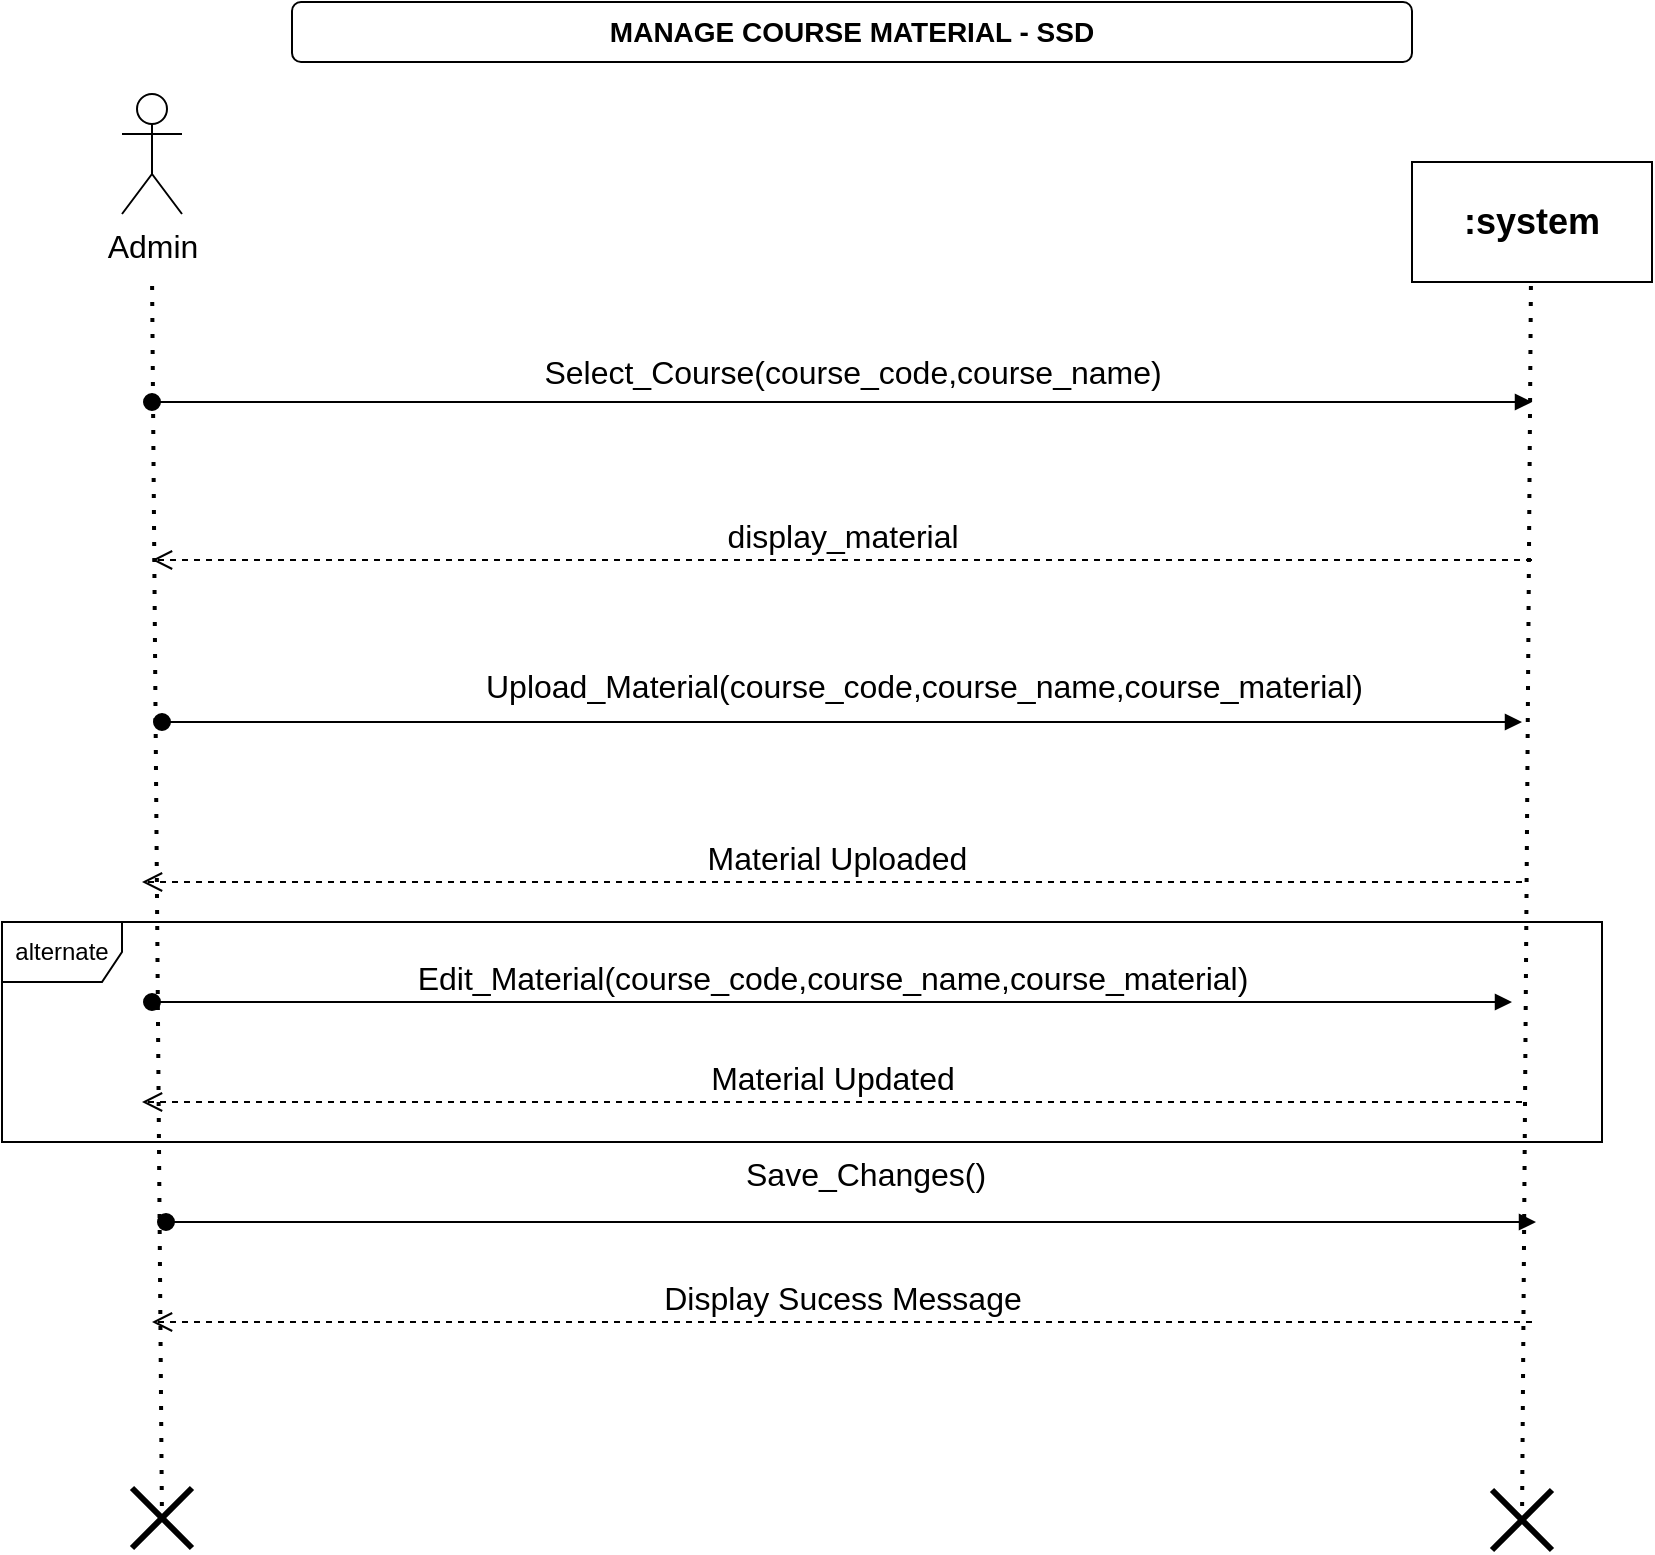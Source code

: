 <mxfile version="22.0.7" type="google" pages="9">
  <diagram name="Manage Course Material" id="QLWex9GbHdgKlKBsXzfX">
    <mxGraphModel grid="1" page="1" gridSize="10" guides="1" tooltips="1" connect="1" arrows="1" fold="1" pageScale="1" pageWidth="1169" pageHeight="827" math="0" shadow="0">
      <root>
        <mxCell id="0" />
        <mxCell id="1" parent="0" />
        <mxCell id="RRm4FU7_wIrZcpXFyyn2-1" value="MANAGE COURSE MATERIAL - SSD" style="rounded=1;whiteSpace=wrap;html=1;fontSize=14;fontStyle=1" vertex="1" parent="1">
          <mxGeometry x="335" y="34" width="560" height="30" as="geometry" />
        </mxCell>
        <mxCell id="RRm4FU7_wIrZcpXFyyn2-3" value=":system" style="rounded=0;whiteSpace=wrap;html=1;fontStyle=1;fontSize=18;" vertex="1" parent="1">
          <mxGeometry x="895" y="114" width="120" height="60" as="geometry" />
        </mxCell>
        <mxCell id="RRm4FU7_wIrZcpXFyyn2-4" value="" style="endArrow=none;dashed=1;html=1;dashPattern=1 3;strokeWidth=2;rounded=0;entryX=0.417;entryY=1;entryDx=0;entryDy=0;entryPerimeter=0;" edge="1" parent="1">
          <mxGeometry width="50" height="50" relative="1" as="geometry">
            <mxPoint x="270" y="794" as="sourcePoint" />
            <mxPoint x="265.04" y="174" as="targetPoint" />
          </mxGeometry>
        </mxCell>
        <mxCell id="RRm4FU7_wIrZcpXFyyn2-5" value="" style="endArrow=none;dashed=1;html=1;dashPattern=1 3;strokeWidth=2;rounded=0;entryX=0.417;entryY=1;entryDx=0;entryDy=0;entryPerimeter=0;" edge="1" parent="1">
          <mxGeometry width="50" height="50" relative="1" as="geometry">
            <mxPoint x="950" y="794" as="sourcePoint" />
            <mxPoint x="954.47" y="174" as="targetPoint" />
          </mxGeometry>
        </mxCell>
        <mxCell id="RRm4FU7_wIrZcpXFyyn2-6" value="" style="html=1;verticalAlign=bottom;startArrow=oval;startFill=1;endArrow=block;startSize=8;curved=0;rounded=0;" edge="1" parent="1">
          <mxGeometry width="60" relative="1" as="geometry">
            <mxPoint x="265" y="234" as="sourcePoint" />
            <mxPoint x="955" y="234" as="targetPoint" />
            <mxPoint as="offset" />
          </mxGeometry>
        </mxCell>
        <mxCell id="RRm4FU7_wIrZcpXFyyn2-7" value="Select_Course(course_code,course_name)" style="edgeLabel;html=1;align=center;verticalAlign=middle;resizable=0;points=[];fontSize=16;" connectable="0" vertex="1" parent="RRm4FU7_wIrZcpXFyyn2-6">
          <mxGeometry x="-0.018" y="-2" relative="1" as="geometry">
            <mxPoint x="11" y="-17" as="offset" />
          </mxGeometry>
        </mxCell>
        <mxCell id="RRm4FU7_wIrZcpXFyyn2-8" value="display_material" style="html=1;verticalAlign=bottom;endArrow=open;dashed=1;endSize=8;curved=0;rounded=0;fontSize=16;" edge="1" parent="1">
          <mxGeometry relative="1" as="geometry">
            <mxPoint x="955" y="313" as="sourcePoint" />
            <mxPoint x="265" y="313" as="targetPoint" />
          </mxGeometry>
        </mxCell>
        <mxCell id="RRm4FU7_wIrZcpXFyyn2-9" value="" style="html=1;verticalAlign=bottom;startArrow=oval;startFill=1;endArrow=block;startSize=8;curved=0;rounded=0;fontSize=16;" edge="1" parent="1">
          <mxGeometry width="60" relative="1" as="geometry">
            <mxPoint x="270" y="394" as="sourcePoint" />
            <mxPoint x="950" y="394" as="targetPoint" />
            <mxPoint as="offset" />
          </mxGeometry>
        </mxCell>
        <mxCell id="RRm4FU7_wIrZcpXFyyn2-10" value="&amp;nbsp;Material Uploaded" style="html=1;verticalAlign=bottom;endArrow=open;dashed=1;endSize=8;curved=0;rounded=0;fontSize=16;" edge="1" parent="1">
          <mxGeometry relative="1" as="geometry">
            <mxPoint x="950" y="474" as="sourcePoint" />
            <mxPoint x="260" y="474" as="targetPoint" />
          </mxGeometry>
        </mxCell>
        <mxCell id="RRm4FU7_wIrZcpXFyyn2-11" value="" style="html=1;verticalAlign=bottom;startArrow=oval;startFill=1;endArrow=block;startSize=8;curved=0;rounded=0;fontSize=16;" edge="1" parent="1">
          <mxGeometry width="60" relative="1" as="geometry">
            <mxPoint x="272" y="644" as="sourcePoint" />
            <mxPoint x="957" y="644" as="targetPoint" />
          </mxGeometry>
        </mxCell>
        <mxCell id="RRm4FU7_wIrZcpXFyyn2-12" value="Display Sucess Message" style="html=1;verticalAlign=bottom;endArrow=open;dashed=1;endSize=8;curved=0;rounded=0;fontSize=16;" edge="1" parent="1">
          <mxGeometry relative="1" as="geometry">
            <mxPoint x="955" y="694" as="sourcePoint" />
            <mxPoint x="265" y="694" as="targetPoint" />
          </mxGeometry>
        </mxCell>
        <mxCell id="RRm4FU7_wIrZcpXFyyn2-13" value="&lt;span style=&quot;color: rgb(0, 0, 0); font-family: Helvetica; font-size: 16px; font-style: normal; font-variant-ligatures: normal; font-variant-caps: normal; font-weight: 400; letter-spacing: normal; orphans: 2; text-align: center; text-indent: 0px; text-transform: none; widows: 2; word-spacing: 0px; -webkit-text-stroke-width: 0px; background-color: rgb(255, 255, 255); text-decoration-thickness: initial; text-decoration-style: initial; text-decoration-color: initial; float: none; display: inline !important;&quot;&gt;Save_Changes()&lt;/span&gt;" style="text;whiteSpace=wrap;html=1;" vertex="1" parent="1">
          <mxGeometry x="560" y="604" width="150" height="40" as="geometry" />
        </mxCell>
        <mxCell id="RRm4FU7_wIrZcpXFyyn2-14" value="&lt;br&gt;Edit_Material(course_code,course_name,course_material)" style="html=1;verticalAlign=bottom;startArrow=oval;startFill=1;endArrow=block;startSize=8;curved=0;rounded=0;fontSize=16;" edge="1" parent="1">
          <mxGeometry width="60" relative="1" as="geometry">
            <mxPoint x="265" y="534" as="sourcePoint" />
            <mxPoint x="945" y="534" as="targetPoint" />
            <mxPoint as="offset" />
          </mxGeometry>
        </mxCell>
        <mxCell id="RRm4FU7_wIrZcpXFyyn2-15" value="Material Updated" style="html=1;verticalAlign=bottom;endArrow=open;dashed=1;endSize=8;curved=0;rounded=0;fontSize=16;" edge="1" parent="1">
          <mxGeometry relative="1" as="geometry">
            <mxPoint x="950" y="584" as="sourcePoint" />
            <mxPoint x="260" y="584" as="targetPoint" />
          </mxGeometry>
        </mxCell>
        <mxCell id="RRm4FU7_wIrZcpXFyyn2-16" value="alternate" style="shape=umlFrame;whiteSpace=wrap;html=1;pointerEvents=0;" vertex="1" parent="1">
          <mxGeometry x="190" y="494" width="800" height="110" as="geometry" />
        </mxCell>
        <mxCell id="ykfBDLeoKzcUbPQQyxVy-1" value="&lt;span style=&quot;color: rgb(0, 0, 0); font-family: Helvetica; font-size: 16px; font-style: normal; font-variant-ligatures: normal; font-variant-caps: normal; font-weight: 400; letter-spacing: normal; orphans: 2; text-align: center; text-indent: 0px; text-transform: none; widows: 2; word-spacing: 0px; -webkit-text-stroke-width: 0px; background-color: rgb(255, 255, 255); text-decoration-thickness: initial; text-decoration-style: initial; text-decoration-color: initial; float: none; display: inline !important;&quot;&gt;Upload_Material(course_code,course_name,course_material)&lt;/span&gt;" style="text;whiteSpace=wrap;html=1;" vertex="1" parent="1">
          <mxGeometry x="430" y="360" width="370" height="40" as="geometry" />
        </mxCell>
        <mxCell id="py7B2QULPpqgeqR4Pusx-1" value="Admin" style="shape=umlActor;verticalLabelPosition=bottom;verticalAlign=top;html=1;outlineConnect=0;fontSize=16;" vertex="1" parent="1">
          <mxGeometry x="250" y="80" width="30" height="60" as="geometry" />
        </mxCell>
        <mxCell id="ykZjXsk0x-qk7NoaQUOP-1" value="" style="shape=umlDestroy;whiteSpace=wrap;html=1;strokeWidth=3;targetShapes=umlLifeline;fontSize=16;" vertex="1" parent="1">
          <mxGeometry x="255" y="777" width="30" height="30" as="geometry" />
        </mxCell>
        <mxCell id="ykZjXsk0x-qk7NoaQUOP-2" value="" style="shape=umlDestroy;whiteSpace=wrap;html=1;strokeWidth=3;targetShapes=umlLifeline;fontSize=16;" vertex="1" parent="1">
          <mxGeometry x="935" y="778" width="30" height="30" as="geometry" />
        </mxCell>
      </root>
    </mxGraphModel>
  </diagram>
  <diagram id="D5EgNwY3-HYagxIQYPvy" name="Manage Announcements">
    <mxGraphModel grid="1" page="1" gridSize="10" guides="1" tooltips="1" connect="1" arrows="1" fold="1" pageScale="1" pageWidth="1169" pageHeight="827" math="0" shadow="0">
      <root>
        <mxCell id="0" />
        <mxCell id="1" parent="0" />
        <mxCell id="fhn_tMtKcD6gFOfRww_g-1" value="MANAGE ANNOUNCEMENTS - SSD" style="rounded=1;whiteSpace=wrap;html=1;fontSize=14;fontStyle=1" vertex="1" parent="1">
          <mxGeometry x="305" y="33" width="560" height="30" as="geometry" />
        </mxCell>
        <mxCell id="fhn_tMtKcD6gFOfRww_g-3" value=":system" style="rounded=0;whiteSpace=wrap;html=1;fontStyle=1;fontSize=18;" vertex="1" parent="1">
          <mxGeometry x="865" y="113" width="120" height="60" as="geometry" />
        </mxCell>
        <mxCell id="fhn_tMtKcD6gFOfRww_g-4" value="" style="endArrow=none;dashed=1;html=1;dashPattern=1 3;strokeWidth=2;rounded=0;entryX=0.417;entryY=1;entryDx=0;entryDy=0;entryPerimeter=0;" edge="1" parent="1">
          <mxGeometry width="50" height="50" relative="1" as="geometry">
            <mxPoint x="240" y="793" as="sourcePoint" />
            <mxPoint x="235.04" y="173" as="targetPoint" />
          </mxGeometry>
        </mxCell>
        <mxCell id="fhn_tMtKcD6gFOfRww_g-5" value="" style="endArrow=none;dashed=1;html=1;dashPattern=1 3;strokeWidth=2;rounded=0;entryX=0.417;entryY=1;entryDx=0;entryDy=0;entryPerimeter=0;" edge="1" parent="1">
          <mxGeometry width="50" height="50" relative="1" as="geometry">
            <mxPoint x="920" y="793" as="sourcePoint" />
            <mxPoint x="924.47" y="173" as="targetPoint" />
          </mxGeometry>
        </mxCell>
        <mxCell id="fhn_tMtKcD6gFOfRww_g-6" value="" style="html=1;verticalAlign=bottom;startArrow=oval;startFill=1;endArrow=block;startSize=8;curved=0;rounded=0;" edge="1" parent="1">
          <mxGeometry width="60" relative="1" as="geometry">
            <mxPoint x="235" y="200" as="sourcePoint" />
            <mxPoint x="925" y="200" as="targetPoint" />
            <mxPoint as="offset" />
          </mxGeometry>
        </mxCell>
        <mxCell id="fhn_tMtKcD6gFOfRww_g-7" value="Manage_Announcement()" style="edgeLabel;html=1;align=center;verticalAlign=middle;resizable=0;points=[];fontSize=16;" connectable="0" vertex="1" parent="fhn_tMtKcD6gFOfRww_g-6">
          <mxGeometry x="-0.018" y="-2" relative="1" as="geometry">
            <mxPoint x="11" y="-15" as="offset" />
          </mxGeometry>
        </mxCell>
        <mxCell id="fhn_tMtKcD6gFOfRww_g-8" value="Announcement Portal" style="html=1;verticalAlign=bottom;endArrow=open;dashed=1;endSize=8;curved=0;rounded=0;fontSize=16;" edge="1" parent="1">
          <mxGeometry relative="1" as="geometry">
            <mxPoint x="925" y="270" as="sourcePoint" />
            <mxPoint x="235" y="270" as="targetPoint" />
          </mxGeometry>
        </mxCell>
        <mxCell id="fhn_tMtKcD6gFOfRww_g-9" value="Create_Announcement(id,title,details)" style="html=1;verticalAlign=bottom;startArrow=oval;startFill=1;endArrow=block;startSize=8;curved=0;rounded=0;fontSize=16;" edge="1" parent="1">
          <mxGeometry width="60" relative="1" as="geometry">
            <mxPoint x="240" y="340" as="sourcePoint" />
            <mxPoint x="920" y="340" as="targetPoint" />
            <mxPoint as="offset" />
          </mxGeometry>
        </mxCell>
        <mxCell id="fhn_tMtKcD6gFOfRww_g-10" value="Announcement_Created" style="html=1;verticalAlign=bottom;endArrow=open;dashed=1;endSize=8;curved=0;rounded=0;fontSize=16;" edge="1" parent="1">
          <mxGeometry relative="1" as="geometry">
            <mxPoint x="920" y="420" as="sourcePoint" />
            <mxPoint x="240" y="417" as="targetPoint" />
          </mxGeometry>
        </mxCell>
        <mxCell id="fhn_tMtKcD6gFOfRww_g-11" value="Preview_Announcement()" style="html=1;verticalAlign=bottom;startArrow=oval;startFill=1;endArrow=block;startSize=8;curved=0;rounded=0;fontSize=16;" edge="1" parent="1">
          <mxGeometry x="-0.0" width="60" relative="1" as="geometry">
            <mxPoint x="235" y="500" as="sourcePoint" />
            <mxPoint x="920" y="500" as="targetPoint" />
            <mxPoint as="offset" />
          </mxGeometry>
        </mxCell>
        <mxCell id="fhn_tMtKcD6gFOfRww_g-12" value="Announcement Final Preview" style="html=1;verticalAlign=bottom;endArrow=open;dashed=1;endSize=8;curved=0;rounded=0;fontSize=16;" edge="1" parent="1">
          <mxGeometry relative="1" as="geometry">
            <mxPoint x="925" y="580" as="sourcePoint" />
            <mxPoint x="235" y="580" as="targetPoint" />
          </mxGeometry>
        </mxCell>
        <mxCell id="fhn_tMtKcD6gFOfRww_g-13" value="Post Announcement()" style="html=1;verticalAlign=bottom;startArrow=oval;startFill=1;endArrow=block;startSize=8;curved=0;rounded=0;fontSize=16;" edge="1" parent="1">
          <mxGeometry x="0.036" y="13" width="60" relative="1" as="geometry">
            <mxPoint x="235" y="660" as="sourcePoint" />
            <mxPoint x="920" y="660" as="targetPoint" />
            <mxPoint as="offset" />
          </mxGeometry>
        </mxCell>
        <mxCell id="fhn_tMtKcD6gFOfRww_g-14" value="Success Message" style="html=1;verticalAlign=bottom;endArrow=open;dashed=1;endSize=8;curved=0;rounded=0;fontSize=16;" edge="1" parent="1">
          <mxGeometry relative="1" as="geometry">
            <mxPoint x="920" y="720" as="sourcePoint" />
            <mxPoint x="240" y="720" as="targetPoint" />
          </mxGeometry>
        </mxCell>
        <mxCell id="fhn_tMtKcD6gFOfRww_g-15" value="loop" style="shape=umlFrame;whiteSpace=wrap;html=1;pointerEvents=0;" vertex="1" parent="1">
          <mxGeometry x="165" y="290" width="820" height="460" as="geometry" />
        </mxCell>
        <mxCell id="bYHgnz64e-ih3wVmAlPB-1" value="Admin" style="shape=umlActor;verticalLabelPosition=bottom;verticalAlign=top;html=1;outlineConnect=0;fontSize=16;" vertex="1" parent="1">
          <mxGeometry x="220" y="80" width="30" height="60" as="geometry" />
        </mxCell>
        <mxCell id="qgEHgbuRjTcXyNUSA5wc-1" value="" style="shape=umlDestroy;whiteSpace=wrap;html=1;strokeWidth=3;targetShapes=umlLifeline;fontSize=16;" vertex="1" parent="1">
          <mxGeometry x="225" y="777" width="30" height="30" as="geometry" />
        </mxCell>
        <mxCell id="qgEHgbuRjTcXyNUSA5wc-2" value="" style="shape=umlDestroy;whiteSpace=wrap;html=1;strokeWidth=3;targetShapes=umlLifeline;fontSize=16;" vertex="1" parent="1">
          <mxGeometry x="905" y="777.43" width="30" height="30" as="geometry" />
        </mxCell>
      </root>
    </mxGraphModel>
  </diagram>
  <diagram id="SnFzBcq4lhL3f38sMx9f" name="Manage Guidance Portal">
    <mxGraphModel grid="1" page="1" gridSize="10" guides="1" tooltips="1" connect="1" arrows="1" fold="1" pageScale="1" pageWidth="1169" pageHeight="827" math="0" shadow="0">
      <root>
        <mxCell id="0" />
        <mxCell id="1" parent="0" />
        <mxCell id="C-uhYd6WJhTJVz4vruIp-1" value="MANAGE GUIDANCE PORTAL - SSD" style="rounded=1;whiteSpace=wrap;html=1;fontSize=14;fontStyle=1" vertex="1" parent="1">
          <mxGeometry x="305" y="60" width="560" height="30" as="geometry" />
        </mxCell>
        <mxCell id="C-uhYd6WJhTJVz4vruIp-3" value=":system" style="rounded=0;whiteSpace=wrap;html=1;fontStyle=1;fontSize=18;" vertex="1" parent="1">
          <mxGeometry x="865" y="140" width="120" height="60" as="geometry" />
        </mxCell>
        <mxCell id="C-uhYd6WJhTJVz4vruIp-4" value="" style="endArrow=none;dashed=1;html=1;dashPattern=1 3;strokeWidth=2;rounded=0;entryX=0.417;entryY=1;entryDx=0;entryDy=0;entryPerimeter=0;" edge="1" parent="1">
          <mxGeometry width="50" height="50" relative="1" as="geometry">
            <mxPoint x="240" y="770" as="sourcePoint" />
            <mxPoint x="235.04" y="200" as="targetPoint" />
          </mxGeometry>
        </mxCell>
        <mxCell id="C-uhYd6WJhTJVz4vruIp-5" value="" style="endArrow=none;dashed=1;html=1;dashPattern=1 3;strokeWidth=2;rounded=0;entryX=0.417;entryY=1;entryDx=0;entryDy=0;entryPerimeter=0;" edge="1" parent="1">
          <mxGeometry width="50" height="50" relative="1" as="geometry">
            <mxPoint x="920" y="770" as="sourcePoint" />
            <mxPoint x="924.47" y="200" as="targetPoint" />
          </mxGeometry>
        </mxCell>
        <mxCell id="C-uhYd6WJhTJVz4vruIp-6" value="" style="html=1;verticalAlign=bottom;startArrow=oval;startFill=1;endArrow=block;startSize=8;curved=0;rounded=0;" edge="1" parent="1">
          <mxGeometry width="60" relative="1" as="geometry">
            <mxPoint x="235" y="260" as="sourcePoint" />
            <mxPoint x="925" y="260" as="targetPoint" />
            <mxPoint as="offset" />
          </mxGeometry>
        </mxCell>
        <mxCell id="C-uhYd6WJhTJVz4vruIp-7" value="Guidence_portal()" style="edgeLabel;html=1;align=center;verticalAlign=middle;resizable=0;points=[];fontSize=16;" connectable="0" vertex="1" parent="C-uhYd6WJhTJVz4vruIp-6">
          <mxGeometry x="-0.018" y="-2" relative="1" as="geometry">
            <mxPoint x="11" y="-15" as="offset" />
          </mxGeometry>
        </mxCell>
        <mxCell id="C-uhYd6WJhTJVz4vruIp-8" value="" style="html=1;verticalAlign=bottom;endArrow=open;dashed=1;endSize=8;curved=0;rounded=0;fontSize=16;" edge="1" parent="1">
          <mxGeometry relative="1" as="geometry">
            <mxPoint x="925" y="339" as="sourcePoint" />
            <mxPoint x="235" y="339" as="targetPoint" />
          </mxGeometry>
        </mxCell>
        <mxCell id="C-uhYd6WJhTJVz4vruIp-9" value="" style="html=1;verticalAlign=bottom;startArrow=oval;startFill=1;endArrow=block;startSize=8;curved=0;rounded=0;fontSize=16;" edge="1" parent="1">
          <mxGeometry width="60" relative="1" as="geometry">
            <mxPoint x="240" y="420" as="sourcePoint" />
            <mxPoint x="920" y="420" as="targetPoint" />
          </mxGeometry>
        </mxCell>
        <mxCell id="C-uhYd6WJhTJVz4vruIp-10" value="Final_Preview" style="html=1;verticalAlign=bottom;endArrow=open;dashed=1;endSize=8;curved=0;rounded=0;fontSize=16;" edge="1" parent="1">
          <mxGeometry x="-0.029" y="-9" relative="1" as="geometry">
            <mxPoint x="920" y="500" as="sourcePoint" />
            <mxPoint x="240" y="497" as="targetPoint" />
            <mxPoint as="offset" />
          </mxGeometry>
        </mxCell>
        <mxCell id="C-uhYd6WJhTJVz4vruIp-11" value="Post_Query()" style="html=1;verticalAlign=bottom;startArrow=oval;startFill=1;endArrow=block;startSize=8;curved=0;rounded=0;fontSize=16;" edge="1" parent="1">
          <mxGeometry x="-0.0" width="60" relative="1" as="geometry">
            <mxPoint x="235" y="580" as="sourcePoint" />
            <mxPoint x="920" y="580" as="targetPoint" />
            <mxPoint as="offset" />
          </mxGeometry>
        </mxCell>
        <mxCell id="C-uhYd6WJhTJVz4vruIp-12" value="Display Sucess Message" style="html=1;verticalAlign=bottom;endArrow=open;dashed=1;endSize=8;curved=0;rounded=0;fontSize=16;" edge="1" parent="1">
          <mxGeometry relative="1" as="geometry">
            <mxPoint x="925" y="660" as="sourcePoint" />
            <mxPoint x="235" y="660" as="targetPoint" />
            <mxPoint as="offset" />
          </mxGeometry>
        </mxCell>
        <mxCell id="C-uhYd6WJhTJVz4vruIp-13" value="&lt;font style=&quot;font-size: 14px;&quot;&gt;Display Queries&lt;/font&gt;" style="text;html=1;align=center;verticalAlign=middle;resizable=0;points=[];autosize=1;strokeColor=none;fillColor=none;" vertex="1" parent="1">
          <mxGeometry x="515" y="308" width="120" height="30" as="geometry" />
        </mxCell>
        <mxCell id="C-uhYd6WJhTJVz4vruIp-14" value="&lt;span style=&quot;color: rgb(0, 0, 0); font-family: Helvetica; font-size: 16px; font-style: normal; font-variant-ligatures: normal; font-variant-caps: normal; font-weight: 400; letter-spacing: normal; orphans: 2; text-align: center; text-indent: 0px; text-transform: none; widows: 2; word-spacing: 0px; -webkit-text-stroke-width: 0px; background-color: rgb(255, 255, 255); text-decoration-thickness: initial; text-decoration-style: initial; text-decoration-color: initial; float: none; display: inline !important;&quot;&gt;Approval(id,title,description)&lt;/span&gt;" style="text;whiteSpace=wrap;html=1;" vertex="1" parent="1">
          <mxGeometry x="505" y="380" width="130" height="40" as="geometry" />
        </mxCell>
        <mxCell id="C-uhYd6WJhTJVz4vruIp-15" value="loop" style="shape=umlFrame;whiteSpace=wrap;html=1;pointerEvents=0;" vertex="1" parent="1">
          <mxGeometry x="160" y="349" width="830" height="361" as="geometry" />
        </mxCell>
        <mxCell id="CYhzoIB2f4_Zx1OoBSvN-1" value="Admin" style="shape=umlActor;verticalLabelPosition=bottom;verticalAlign=top;html=1;outlineConnect=0;fontSize=16;" vertex="1" parent="1">
          <mxGeometry x="220" y="110" width="30" height="60" as="geometry" />
        </mxCell>
        <mxCell id="ofceqvafBB9a7qYDtGlQ-1" value="" style="shape=umlDestroy;whiteSpace=wrap;html=1;strokeWidth=3;targetShapes=umlLifeline;fontSize=16;" vertex="1" parent="1">
          <mxGeometry x="225" y="754" width="30" height="30" as="geometry" />
        </mxCell>
        <mxCell id="ofceqvafBB9a7qYDtGlQ-2" value="" style="shape=umlDestroy;whiteSpace=wrap;html=1;strokeWidth=3;targetShapes=umlLifeline;fontSize=16;" vertex="1" parent="1">
          <mxGeometry x="905" y="755" width="30" height="30" as="geometry" />
        </mxCell>
      </root>
    </mxGraphModel>
  </diagram>
  <diagram id="UTboLISfu0nv5Wn9AOOV" name="Manage Events">
    <mxGraphModel grid="1" page="1" gridSize="10" guides="1" tooltips="1" connect="1" arrows="1" fold="1" pageScale="1" pageWidth="1169" pageHeight="827" math="0" shadow="0">
      <root>
        <mxCell id="0" />
        <mxCell id="1" parent="0" />
        <mxCell id="CNLD9evZVKku0raIAYcU-1" value="MANAGE EVENTS - SSD" style="rounded=1;whiteSpace=wrap;html=1;fontSize=14;fontStyle=1" vertex="1" parent="1">
          <mxGeometry x="304" y="40" width="560" height="30" as="geometry" />
        </mxCell>
        <mxCell id="CNLD9evZVKku0raIAYcU-3" value=":system" style="rounded=0;whiteSpace=wrap;html=1;fontStyle=1;fontSize=18;" vertex="1" parent="1">
          <mxGeometry x="864" y="120" width="120" height="60" as="geometry" />
        </mxCell>
        <mxCell id="CNLD9evZVKku0raIAYcU-4" value="" style="endArrow=none;dashed=1;html=1;dashPattern=1 3;strokeWidth=2;rounded=0;entryX=0.417;entryY=1;entryDx=0;entryDy=0;entryPerimeter=0;" edge="1" parent="1">
          <mxGeometry width="50" height="50" relative="1" as="geometry">
            <mxPoint x="239" y="760" as="sourcePoint" />
            <mxPoint x="234.04" y="180" as="targetPoint" />
          </mxGeometry>
        </mxCell>
        <mxCell id="CNLD9evZVKku0raIAYcU-5" value="" style="endArrow=none;dashed=1;html=1;dashPattern=1 3;strokeWidth=2;rounded=0;entryX=0.417;entryY=1;entryDx=0;entryDy=0;entryPerimeter=0;" edge="1" parent="1">
          <mxGeometry width="50" height="50" relative="1" as="geometry">
            <mxPoint x="920" y="760" as="sourcePoint" />
            <mxPoint x="923.47" y="180" as="targetPoint" />
          </mxGeometry>
        </mxCell>
        <mxCell id="CNLD9evZVKku0raIAYcU-6" value="" style="html=1;verticalAlign=bottom;startArrow=oval;startFill=1;endArrow=block;startSize=8;curved=0;rounded=0;" edge="1" parent="1">
          <mxGeometry width="60" relative="1" as="geometry">
            <mxPoint x="234" y="240" as="sourcePoint" />
            <mxPoint x="924" y="240" as="targetPoint" />
            <mxPoint as="offset" />
          </mxGeometry>
        </mxCell>
        <mxCell id="CNLD9evZVKku0raIAYcU-7" value="Event_Portal()" style="edgeLabel;html=1;align=center;verticalAlign=middle;resizable=0;points=[];fontSize=16;" connectable="0" vertex="1" parent="CNLD9evZVKku0raIAYcU-6">
          <mxGeometry x="-0.018" y="-2" relative="1" as="geometry">
            <mxPoint x="11" y="-15" as="offset" />
          </mxGeometry>
        </mxCell>
        <mxCell id="CNLD9evZVKku0raIAYcU-8" value="Display Portal" style="html=1;verticalAlign=bottom;endArrow=open;dashed=1;endSize=8;curved=0;rounded=0;fontSize=16;" edge="1" parent="1">
          <mxGeometry relative="1" as="geometry">
            <mxPoint x="924" y="319" as="sourcePoint" />
            <mxPoint x="234" y="319" as="targetPoint" />
          </mxGeometry>
        </mxCell>
        <mxCell id="CNLD9evZVKku0raIAYcU-9" value="Create_Event(id,name,description)" style="html=1;verticalAlign=bottom;startArrow=oval;startFill=1;endArrow=block;startSize=8;curved=0;rounded=0;fontSize=16;" edge="1" parent="1">
          <mxGeometry width="60" relative="1" as="geometry">
            <mxPoint x="239" y="400" as="sourcePoint" />
            <mxPoint x="919" y="400" as="targetPoint" />
            <mxPoint as="offset" />
          </mxGeometry>
        </mxCell>
        <mxCell id="CNLD9evZVKku0raIAYcU-10" value="Preview Event" style="html=1;verticalAlign=bottom;endArrow=open;dashed=1;endSize=8;curved=0;rounded=0;fontSize=16;" edge="1" parent="1">
          <mxGeometry relative="1" as="geometry">
            <mxPoint x="919" y="480" as="sourcePoint" />
            <mxPoint x="239" y="477" as="targetPoint" />
            <mxPoint as="offset" />
          </mxGeometry>
        </mxCell>
        <mxCell id="CNLD9evZVKku0raIAYcU-11" value="Post_Event()" style="html=1;verticalAlign=bottom;startArrow=oval;startFill=1;endArrow=block;startSize=8;curved=0;rounded=0;fontSize=16;" edge="1" parent="1">
          <mxGeometry x="0.002" width="60" relative="1" as="geometry">
            <mxPoint x="234" y="560" as="sourcePoint" />
            <mxPoint x="919" y="560" as="targetPoint" />
            <mxPoint as="offset" />
          </mxGeometry>
        </mxCell>
        <mxCell id="CNLD9evZVKku0raIAYcU-13" value="loop" style="shape=umlFrame;whiteSpace=wrap;html=1;pointerEvents=0;" vertex="1" parent="1">
          <mxGeometry x="170" y="350" width="790" height="330" as="geometry" />
        </mxCell>
        <mxCell id="xMK7oehfiggQDuDgGiri-1" value="Display Sucess Message" style="html=1;verticalAlign=bottom;endArrow=open;dashed=1;endSize=8;curved=0;rounded=0;fontSize=16;" edge="1" parent="1">
          <mxGeometry relative="1" as="geometry">
            <mxPoint x="920" y="633" as="sourcePoint" />
            <mxPoint x="240" y="630" as="targetPoint" />
            <mxPoint as="offset" />
          </mxGeometry>
        </mxCell>
        <mxCell id="69gNDOzRz8iKgO2ZqNu7-1" value="Admin" style="shape=umlActor;verticalLabelPosition=bottom;verticalAlign=top;html=1;outlineConnect=0;fontSize=16;" vertex="1" parent="1">
          <mxGeometry x="220" y="94" width="30" height="60" as="geometry" />
        </mxCell>
        <mxCell id="CqSGmFaGtvgA2bAi8qWu-1" value="" style="shape=umlDestroy;whiteSpace=wrap;html=1;strokeWidth=3;targetShapes=umlLifeline;fontSize=16;" vertex="1" parent="1">
          <mxGeometry x="224" y="749" width="30" height="30" as="geometry" />
        </mxCell>
        <mxCell id="CqSGmFaGtvgA2bAi8qWu-2" value="" style="shape=umlDestroy;whiteSpace=wrap;html=1;strokeWidth=3;targetShapes=umlLifeline;fontSize=16;" vertex="1" parent="1">
          <mxGeometry x="905" y="749" width="30" height="30" as="geometry" />
        </mxCell>
      </root>
    </mxGraphModel>
  </diagram>
  <diagram id="0tSFB5y_AYeIgApfLbcJ" name="Manage Timetable">
    <mxGraphModel grid="1" page="1" gridSize="10" guides="1" tooltips="1" connect="1" arrows="1" fold="1" pageScale="1" pageWidth="1169" pageHeight="827" math="0" shadow="0">
      <root>
        <mxCell id="0" />
        <mxCell id="1" parent="0" />
        <mxCell id="VLb4BLNiuwcmMKih9giB-2" value="MANAGE TIMETABLE&amp;nbsp;- SSD" style="rounded=1;whiteSpace=wrap;html=1;fontSize=14;fontStyle=1" vertex="1" parent="1">
          <mxGeometry x="305" y="80" width="560" height="30" as="geometry" />
        </mxCell>
        <mxCell id="VLb4BLNiuwcmMKih9giB-4" value=":system" style="rounded=0;whiteSpace=wrap;html=1;fontStyle=1;fontSize=18;" vertex="1" parent="1">
          <mxGeometry x="865" y="160" width="120" height="60" as="geometry" />
        </mxCell>
        <mxCell id="VLb4BLNiuwcmMKih9giB-5" value="" style="endArrow=none;dashed=1;html=1;dashPattern=1 3;strokeWidth=2;rounded=0;entryX=0.417;entryY=1;entryDx=0;entryDy=0;entryPerimeter=0;" edge="1" parent="1">
          <mxGeometry width="50" height="50" relative="1" as="geometry">
            <mxPoint x="240" y="780" as="sourcePoint" />
            <mxPoint x="235.04" y="220" as="targetPoint" />
          </mxGeometry>
        </mxCell>
        <mxCell id="VLb4BLNiuwcmMKih9giB-6" value="" style="endArrow=none;dashed=1;html=1;dashPattern=1 3;strokeWidth=2;rounded=0;entryX=0.417;entryY=1;entryDx=0;entryDy=0;entryPerimeter=0;" edge="1" parent="1">
          <mxGeometry width="50" height="50" relative="1" as="geometry">
            <mxPoint x="920" y="780" as="sourcePoint" />
            <mxPoint x="924.47" y="220" as="targetPoint" />
          </mxGeometry>
        </mxCell>
        <mxCell id="VLb4BLNiuwcmMKih9giB-7" value="" style="html=1;verticalAlign=bottom;startArrow=oval;startFill=1;endArrow=block;startSize=8;curved=0;rounded=0;" edge="1" parent="1">
          <mxGeometry width="60" relative="1" as="geometry">
            <mxPoint x="235" y="280" as="sourcePoint" />
            <mxPoint x="925" y="280" as="targetPoint" />
            <mxPoint as="offset" />
          </mxGeometry>
        </mxCell>
        <mxCell id="VLb4BLNiuwcmMKih9giB-8" value="TimeTable_Portal()" style="edgeLabel;html=1;align=center;verticalAlign=middle;resizable=0;points=[];fontSize=16;" connectable="0" vertex="1" parent="VLb4BLNiuwcmMKih9giB-7">
          <mxGeometry x="-0.018" y="-2" relative="1" as="geometry">
            <mxPoint x="11" y="-15" as="offset" />
          </mxGeometry>
        </mxCell>
        <mxCell id="VLb4BLNiuwcmMKih9giB-9" value="Display Portal" style="html=1;verticalAlign=bottom;endArrow=open;dashed=1;endSize=8;curved=0;rounded=0;fontSize=16;" edge="1" parent="1">
          <mxGeometry relative="1" as="geometry">
            <mxPoint x="925" y="359" as="sourcePoint" />
            <mxPoint x="235" y="359" as="targetPoint" />
          </mxGeometry>
        </mxCell>
        <mxCell id="VLb4BLNiuwcmMKih9giB-10" value="Add _Timetable(id,semester,section)" style="html=1;verticalAlign=bottom;startArrow=oval;startFill=1;endArrow=block;startSize=8;curved=0;rounded=0;fontSize=16;" edge="1" parent="1">
          <mxGeometry width="60" relative="1" as="geometry">
            <mxPoint x="240" y="440" as="sourcePoint" />
            <mxPoint x="920" y="440" as="targetPoint" />
            <mxPoint as="offset" />
          </mxGeometry>
        </mxCell>
        <mxCell id="VLb4BLNiuwcmMKih9giB-11" value="Preview Timetable Details" style="html=1;verticalAlign=bottom;endArrow=open;dashed=1;endSize=8;curved=0;rounded=0;fontSize=16;" edge="1" parent="1">
          <mxGeometry relative="1" as="geometry">
            <mxPoint x="920" y="520" as="sourcePoint" />
            <mxPoint x="240" y="517" as="targetPoint" />
          </mxGeometry>
        </mxCell>
        <mxCell id="VLb4BLNiuwcmMKih9giB-12" value="Upload_Timetable()" style="html=1;verticalAlign=bottom;startArrow=oval;startFill=1;endArrow=block;startSize=8;curved=0;rounded=0;fontSize=16;" edge="1" parent="1">
          <mxGeometry x="-0.08" y="10" width="60" relative="1" as="geometry">
            <mxPoint x="235" y="600" as="sourcePoint" />
            <mxPoint x="920" y="600" as="targetPoint" />
            <mxPoint as="offset" />
          </mxGeometry>
        </mxCell>
        <mxCell id="VLb4BLNiuwcmMKih9giB-13" value="display success message" style="html=1;verticalAlign=bottom;endArrow=open;dashed=1;endSize=8;curved=0;rounded=0;fontSize=16;" edge="1" parent="1">
          <mxGeometry relative="1" as="geometry">
            <mxPoint x="920" y="670" as="sourcePoint" />
            <mxPoint x="240" y="670" as="targetPoint" />
          </mxGeometry>
        </mxCell>
        <mxCell id="VLb4BLNiuwcmMKih9giB-14" value="loop" style="shape=umlFrame;whiteSpace=wrap;html=1;pointerEvents=0;" vertex="1" parent="1">
          <mxGeometry x="180" y="390" width="800" height="330" as="geometry" />
        </mxCell>
        <mxCell id="BjOCTeOQwLM2EtL7034w-1" value="Admin" style="shape=umlActor;verticalLabelPosition=bottom;verticalAlign=top;html=1;outlineConnect=0;fontSize=16;" vertex="1" parent="1">
          <mxGeometry x="220" y="130" width="30" height="60" as="geometry" />
        </mxCell>
        <mxCell id="DQ0N-AOmELIviJlonEQW-1" value="" style="shape=umlDestroy;whiteSpace=wrap;html=1;strokeWidth=3;targetShapes=umlLifeline;fontSize=16;" vertex="1" parent="1">
          <mxGeometry x="225" y="770" width="30" height="30" as="geometry" />
        </mxCell>
        <mxCell id="DQ0N-AOmELIviJlonEQW-2" value="" style="shape=umlDestroy;whiteSpace=wrap;html=1;strokeWidth=3;targetShapes=umlLifeline;fontSize=16;" vertex="1" parent="1">
          <mxGeometry x="905" y="770" width="30" height="30" as="geometry" />
        </mxCell>
      </root>
    </mxGraphModel>
  </diagram>
  <diagram id="PcbNfne_l7wEC0WflqNl" name="Manage Faculty Info">
    <mxGraphModel grid="1" page="1" gridSize="10" guides="1" tooltips="1" connect="1" arrows="1" fold="1" pageScale="1" pageWidth="1169" pageHeight="827" math="0" shadow="0">
      <root>
        <mxCell id="0" />
        <mxCell id="1" parent="0" />
        <mxCell id="VRRihj69xEyvLahKxXyA-1" value="MANAGE FACULTY INFORMATION - SSD" style="rounded=1;whiteSpace=wrap;html=1;fontSize=14;fontStyle=1" vertex="1" parent="1">
          <mxGeometry x="305" y="30" width="560" height="30" as="geometry" />
        </mxCell>
        <mxCell id="VRRihj69xEyvLahKxXyA-3" value=":system" style="rounded=0;whiteSpace=wrap;html=1;fontStyle=1;fontSize=18;" vertex="1" parent="1">
          <mxGeometry x="865" y="110" width="120" height="60" as="geometry" />
        </mxCell>
        <mxCell id="VRRihj69xEyvLahKxXyA-4" value="" style="endArrow=none;dashed=1;html=1;dashPattern=1 3;strokeWidth=2;rounded=0;entryX=0.417;entryY=1;entryDx=0;entryDy=0;entryPerimeter=0;" edge="1" parent="1">
          <mxGeometry width="50" height="50" relative="1" as="geometry">
            <mxPoint x="240" y="810" as="sourcePoint" />
            <mxPoint x="235.04" y="170" as="targetPoint" />
          </mxGeometry>
        </mxCell>
        <mxCell id="VRRihj69xEyvLahKxXyA-5" value="" style="endArrow=none;dashed=1;html=1;dashPattern=1 3;strokeWidth=2;rounded=0;entryX=0.417;entryY=1;entryDx=0;entryDy=0;entryPerimeter=0;" edge="1" parent="1">
          <mxGeometry width="50" height="50" relative="1" as="geometry">
            <mxPoint x="920" y="810" as="sourcePoint" />
            <mxPoint x="924.47" y="170" as="targetPoint" />
          </mxGeometry>
        </mxCell>
        <mxCell id="VRRihj69xEyvLahKxXyA-6" value="" style="html=1;verticalAlign=bottom;startArrow=oval;startFill=1;endArrow=block;startSize=8;curved=0;rounded=0;" edge="1" parent="1">
          <mxGeometry width="60" relative="1" as="geometry">
            <mxPoint x="235" y="230" as="sourcePoint" />
            <mxPoint x="925" y="230" as="targetPoint" />
            <mxPoint as="offset" />
          </mxGeometry>
        </mxCell>
        <mxCell id="VRRihj69xEyvLahKxXyA-7" value="Faculty_Portal()" style="edgeLabel;html=1;align=center;verticalAlign=middle;resizable=0;points=[];fontSize=16;" connectable="0" vertex="1" parent="VRRihj69xEyvLahKxXyA-6">
          <mxGeometry x="-0.018" y="-2" relative="1" as="geometry">
            <mxPoint x="11" y="-15" as="offset" />
          </mxGeometry>
        </mxCell>
        <mxCell id="VRRihj69xEyvLahKxXyA-8" value="Display Portal" style="html=1;verticalAlign=bottom;endArrow=open;dashed=1;endSize=8;curved=0;rounded=0;fontSize=16;" edge="1" parent="1">
          <mxGeometry relative="1" as="geometry">
            <mxPoint x="921.5" y="290" as="sourcePoint" />
            <mxPoint x="231.5" y="290" as="targetPoint" />
            <mxPoint as="offset" />
          </mxGeometry>
        </mxCell>
        <mxCell id="VRRihj69xEyvLahKxXyA-9" value="Add_Faculty_Member(id,name,details)" style="html=1;verticalAlign=bottom;startArrow=oval;startFill=1;endArrow=block;startSize=8;curved=0;rounded=0;fontSize=16;" edge="1" parent="1">
          <mxGeometry width="60" relative="1" as="geometry">
            <mxPoint x="240" y="360" as="sourcePoint" />
            <mxPoint x="920" y="360" as="targetPoint" />
            <mxPoint as="offset" />
          </mxGeometry>
        </mxCell>
        <mxCell id="VRRihj69xEyvLahKxXyA-10" value="Faculty Member Added" style="html=1;verticalAlign=bottom;endArrow=open;dashed=1;endSize=8;curved=0;rounded=0;fontSize=16;" edge="1" parent="1">
          <mxGeometry relative="1" as="geometry">
            <mxPoint x="920" y="440" as="sourcePoint" />
            <mxPoint x="240" y="437" as="targetPoint" />
            <mxPoint as="offset" />
          </mxGeometry>
        </mxCell>
        <mxCell id="VRRihj69xEyvLahKxXyA-11" value="Manage_Faculty_Member(id,name,details)" style="html=1;verticalAlign=bottom;startArrow=oval;startFill=1;endArrow=block;startSize=8;curved=0;rounded=0;fontSize=16;" edge="1" parent="1">
          <mxGeometry x="-0.002" width="60" relative="1" as="geometry">
            <mxPoint x="235" y="520" as="sourcePoint" />
            <mxPoint x="920" y="520" as="targetPoint" />
            <mxPoint as="offset" />
          </mxGeometry>
        </mxCell>
        <mxCell id="VRRihj69xEyvLahKxXyA-12" value="Preview_Details" style="html=1;verticalAlign=bottom;endArrow=open;dashed=1;endSize=8;curved=0;rounded=0;fontSize=16;" edge="1" parent="1">
          <mxGeometry relative="1" as="geometry">
            <mxPoint x="925" y="600" as="sourcePoint" />
            <mxPoint x="235" y="600" as="targetPoint" />
          </mxGeometry>
        </mxCell>
        <mxCell id="VRRihj69xEyvLahKxXyA-13" value="Save Changes()" style="html=1;verticalAlign=bottom;startArrow=oval;startFill=1;endArrow=block;startSize=8;curved=0;rounded=0;fontSize=16;" edge="1" parent="1">
          <mxGeometry x="0.002" width="60" relative="1" as="geometry">
            <mxPoint x="235" y="680" as="sourcePoint" />
            <mxPoint x="920" y="680" as="targetPoint" />
            <mxPoint as="offset" />
          </mxGeometry>
        </mxCell>
        <mxCell id="VRRihj69xEyvLahKxXyA-14" value="display success message" style="html=1;verticalAlign=bottom;endArrow=open;dashed=1;endSize=8;curved=0;rounded=0;fontSize=16;" edge="1" parent="1">
          <mxGeometry relative="1" as="geometry">
            <mxPoint x="920" y="750" as="sourcePoint" />
            <mxPoint x="240" y="750" as="targetPoint" />
          </mxGeometry>
        </mxCell>
        <mxCell id="VRRihj69xEyvLahKxXyA-15" value="loop" style="shape=umlFrame;whiteSpace=wrap;html=1;pointerEvents=0;" vertex="1" parent="1">
          <mxGeometry x="150" y="460" width="827" height="320" as="geometry" />
        </mxCell>
        <mxCell id="A4e-KQWOB8AjuSy5fZVH-1" value="Admin" style="shape=umlActor;verticalLabelPosition=bottom;verticalAlign=top;html=1;outlineConnect=0;fontSize=16;" vertex="1" parent="1">
          <mxGeometry x="220" y="80" width="30" height="60" as="geometry" />
        </mxCell>
        <mxCell id="Jwr5d0HyJxmA_-Hx1SnY-1" value="" style="shape=umlDestroy;whiteSpace=wrap;html=1;strokeWidth=3;targetShapes=umlLifeline;fontSize=16;" vertex="1" parent="1">
          <mxGeometry x="225" y="793" width="30" height="30" as="geometry" />
        </mxCell>
        <mxCell id="Jwr5d0HyJxmA_-Hx1SnY-2" value="" style="shape=umlDestroy;whiteSpace=wrap;html=1;strokeWidth=3;targetShapes=umlLifeline;fontSize=16;" vertex="1" parent="1">
          <mxGeometry x="906" y="793" width="30" height="30" as="geometry" />
        </mxCell>
      </root>
    </mxGraphModel>
  </diagram>
  <diagram id="7n0WIir4uebWwZGoNuXF" name="Manage Buses">
    <mxGraphModel grid="1" page="1" gridSize="10" guides="1" tooltips="1" connect="1" arrows="1" fold="1" pageScale="1" pageWidth="1169" pageHeight="827" math="0" shadow="0">
      <root>
        <mxCell id="0" />
        <mxCell id="1" parent="0" />
        <mxCell id="f_t_6x6eWnoBHQI7bQaD-1" value="MANAGE BUSES - SSD" style="rounded=1;whiteSpace=wrap;html=1;fontSize=14;fontStyle=1" vertex="1" parent="1">
          <mxGeometry x="317" y="40" width="560" height="30" as="geometry" />
        </mxCell>
        <mxCell id="f_t_6x6eWnoBHQI7bQaD-3" value=":system" style="rounded=0;whiteSpace=wrap;html=1;fontStyle=1;fontSize=18;" vertex="1" parent="1">
          <mxGeometry x="877" y="120" width="120" height="60" as="geometry" />
        </mxCell>
        <mxCell id="f_t_6x6eWnoBHQI7bQaD-4" value="" style="endArrow=none;dashed=1;html=1;dashPattern=1 3;strokeWidth=2;rounded=0;entryX=0.417;entryY=1;entryDx=0;entryDy=0;entryPerimeter=0;" edge="1" parent="1">
          <mxGeometry width="50" height="50" relative="1" as="geometry">
            <mxPoint x="252" y="680" as="sourcePoint" />
            <mxPoint x="247.04" y="180" as="targetPoint" />
          </mxGeometry>
        </mxCell>
        <mxCell id="f_t_6x6eWnoBHQI7bQaD-5" value="" style="endArrow=none;dashed=1;html=1;dashPattern=1 3;strokeWidth=2;rounded=0;entryX=0.417;entryY=1;entryDx=0;entryDy=0;entryPerimeter=0;" edge="1" parent="1">
          <mxGeometry width="50" height="50" relative="1" as="geometry">
            <mxPoint x="936" y="680" as="sourcePoint" />
            <mxPoint x="936.47" y="180" as="targetPoint" />
          </mxGeometry>
        </mxCell>
        <mxCell id="f_t_6x6eWnoBHQI7bQaD-6" value="" style="html=1;verticalAlign=bottom;startArrow=oval;startFill=1;endArrow=block;startSize=8;curved=0;rounded=0;" edge="1" parent="1">
          <mxGeometry width="60" relative="1" as="geometry">
            <mxPoint x="247" y="288" as="sourcePoint" />
            <mxPoint x="937" y="288" as="targetPoint" />
            <mxPoint as="offset" />
          </mxGeometry>
        </mxCell>
        <mxCell id="f_t_6x6eWnoBHQI7bQaD-7" value="upload_bus_routes(route_ID, departure_time, arrival_time)" style="edgeLabel;html=1;align=center;verticalAlign=middle;resizable=0;points=[];fontSize=16;" connectable="0" vertex="1" parent="f_t_6x6eWnoBHQI7bQaD-6">
          <mxGeometry x="-0.018" y="-2" relative="1" as="geometry">
            <mxPoint x="11" y="-17" as="offset" />
          </mxGeometry>
        </mxCell>
        <mxCell id="f_t_6x6eWnoBHQI7bQaD-8" value="Display success message" style="html=1;verticalAlign=bottom;endArrow=open;dashed=1;endSize=8;curved=0;rounded=0;fontSize=16;" edge="1" parent="1">
          <mxGeometry relative="1" as="geometry">
            <mxPoint x="937" y="367" as="sourcePoint" />
            <mxPoint x="247" y="367" as="targetPoint" />
          </mxGeometry>
        </mxCell>
        <mxCell id="f_t_6x6eWnoBHQI7bQaD-9" value="" style="html=1;verticalAlign=bottom;startArrow=oval;startFill=1;endArrow=block;startSize=8;curved=0;rounded=0;fontSize=16;" edge="1" parent="1">
          <mxGeometry width="60" relative="1" as="geometry">
            <mxPoint x="252" y="448" as="sourcePoint" />
            <mxPoint x="932" y="448" as="targetPoint" />
            <mxPoint as="offset" />
          </mxGeometry>
        </mxCell>
        <mxCell id="f_t_6x6eWnoBHQI7bQaD-10" value="Bus route updated" style="html=1;verticalAlign=bottom;endArrow=open;dashed=1;endSize=8;curved=0;rounded=0;fontSize=16;" edge="1" parent="1">
          <mxGeometry relative="1" as="geometry">
            <mxPoint x="932" y="528" as="sourcePoint" />
            <mxPoint x="242" y="528" as="targetPoint" />
          </mxGeometry>
        </mxCell>
        <mxCell id="f_t_6x6eWnoBHQI7bQaD-12" value="Display Sucess Message" style="html=1;verticalAlign=bottom;endArrow=open;dashed=1;endSize=8;curved=0;rounded=0;fontSize=16;" edge="1" parent="1">
          <mxGeometry relative="1" as="geometry">
            <mxPoint x="937" y="585" as="sourcePoint" />
            <mxPoint x="247" y="585" as="targetPoint" />
          </mxGeometry>
        </mxCell>
        <mxCell id="f_t_6x6eWnoBHQI7bQaD-17" value="&lt;span style=&quot;color: rgb(0, 0, 0); font-family: Helvetica; font-size: 16px; font-style: normal; font-variant-ligatures: normal; font-variant-caps: normal; font-weight: 400; letter-spacing: normal; orphans: 2; text-align: center; text-indent: 0px; text-transform: none; widows: 2; word-spacing: 0px; -webkit-text-stroke-width: 0px; background-color: rgb(255, 255, 255); text-decoration-thickness: initial; text-decoration-style: initial; text-decoration-color: initial; float: none; display: inline !important;&quot;&gt;edit_bus_routes(route_ID, departure_time, arrival_time)&lt;/span&gt;" style="text;whiteSpace=wrap;html=1;" vertex="1" parent="1">
          <mxGeometry x="412" y="414" width="398" height="40" as="geometry" />
        </mxCell>
        <mxCell id="nQyEahpTRlhibTL05vbp-1" value="Admin" style="shape=umlActor;verticalLabelPosition=bottom;verticalAlign=top;html=1;outlineConnect=0;fontSize=16;" vertex="1" parent="1">
          <mxGeometry x="230" y="90" width="30" height="60" as="geometry" />
        </mxCell>
        <mxCell id="9EckHHAfkX4XsG0nFYKZ-1" value="loop" style="shape=umlFrame;whiteSpace=wrap;html=1;pointerEvents=0;fontSize=16;" vertex="1" parent="1">
          <mxGeometry x="230" y="230" width="730" height="160" as="geometry" />
        </mxCell>
        <mxCell id="9EckHHAfkX4XsG0nFYKZ-2" value="" style="shape=umlDestroy;whiteSpace=wrap;html=1;strokeWidth=3;targetShapes=umlLifeline;fontSize=16;" vertex="1" parent="1">
          <mxGeometry x="237" y="665" width="30" height="30" as="geometry" />
        </mxCell>
        <mxCell id="9EckHHAfkX4XsG0nFYKZ-3" value="" style="shape=umlDestroy;whiteSpace=wrap;html=1;strokeWidth=3;targetShapes=umlLifeline;fontSize=16;" vertex="1" parent="1">
          <mxGeometry x="921" y="665" width="30" height="30" as="geometry" />
        </mxCell>
        <mxCell id="gxJw45xMsyxrZ5LW5ML7-4" value="&lt;font style=&quot;font-size: 10px;&quot;&gt;alternative&lt;/font&gt;" style="shape=umlFrame;whiteSpace=wrap;html=1;pointerEvents=0;fontSize=16;" vertex="1" parent="1">
          <mxGeometry x="230" y="400" width="730" height="210" as="geometry" />
        </mxCell>
      </root>
    </mxGraphModel>
  </diagram>
  <diagram id="Q56fO9kq893Y_2sfruMY" name="Manage Users">
    <mxGraphModel grid="1" page="1" gridSize="10" guides="1" tooltips="1" connect="1" arrows="1" fold="1" pageScale="1" pageWidth="1169" pageHeight="827" math="0" shadow="0">
      <root>
        <mxCell id="0" />
        <mxCell id="1" parent="0" />
        <mxCell id="E09kfndnA-nwLqQvRr_Z-1" value="MANAGE USERS - SSD" style="rounded=1;whiteSpace=wrap;html=1;fontSize=14;fontStyle=1" vertex="1" parent="1">
          <mxGeometry x="288" y="30" width="560" height="30" as="geometry" />
        </mxCell>
        <mxCell id="E09kfndnA-nwLqQvRr_Z-2" value=":system" style="rounded=0;whiteSpace=wrap;html=1;fontStyle=1;fontSize=18;" vertex="1" parent="1">
          <mxGeometry x="848" y="110" width="120" height="60" as="geometry" />
        </mxCell>
        <mxCell id="E09kfndnA-nwLqQvRr_Z-3" value="" style="endArrow=none;dashed=1;html=1;dashPattern=1 3;strokeWidth=2;rounded=0;entryX=0.417;entryY=1;entryDx=0;entryDy=0;entryPerimeter=0;" edge="1" parent="1">
          <mxGeometry width="50" height="50" relative="1" as="geometry">
            <mxPoint x="223" y="670" as="sourcePoint" />
            <mxPoint x="218.04" y="170" as="targetPoint" />
          </mxGeometry>
        </mxCell>
        <mxCell id="E09kfndnA-nwLqQvRr_Z-4" value="" style="endArrow=none;dashed=1;html=1;dashPattern=1 3;strokeWidth=2;rounded=0;entryX=0.417;entryY=1;entryDx=0;entryDy=0;entryPerimeter=0;" edge="1" parent="1">
          <mxGeometry width="50" height="50" relative="1" as="geometry">
            <mxPoint x="907" y="670" as="sourcePoint" />
            <mxPoint x="907.47" y="170" as="targetPoint" />
          </mxGeometry>
        </mxCell>
        <mxCell id="E09kfndnA-nwLqQvRr_Z-5" value="" style="html=1;verticalAlign=bottom;startArrow=oval;startFill=1;endArrow=block;startSize=8;curved=0;rounded=0;" edge="1" parent="1">
          <mxGeometry width="60" relative="1" as="geometry">
            <mxPoint x="218" y="278" as="sourcePoint" />
            <mxPoint x="908" y="278" as="targetPoint" />
            <mxPoint as="offset" />
          </mxGeometry>
        </mxCell>
        <mxCell id="E09kfndnA-nwLqQvRr_Z-6" value="register_user(id, name, password, contact, phone, email, gender, dob, batch,&lt;br&gt;section, section, semester, degree, photo)" style="edgeLabel;html=1;align=center;verticalAlign=middle;resizable=0;points=[];fontSize=16;" connectable="0" vertex="1" parent="E09kfndnA-nwLqQvRr_Z-5">
          <mxGeometry x="-0.018" y="-2" relative="1" as="geometry">
            <mxPoint x="11" y="-30" as="offset" />
          </mxGeometry>
        </mxCell>
        <mxCell id="E09kfndnA-nwLqQvRr_Z-7" value="Display success message" style="html=1;verticalAlign=bottom;endArrow=open;dashed=1;endSize=8;curved=0;rounded=0;fontSize=16;" edge="1" parent="1">
          <mxGeometry relative="1" as="geometry">
            <mxPoint x="908" y="357" as="sourcePoint" />
            <mxPoint x="218" y="357" as="targetPoint" />
          </mxGeometry>
        </mxCell>
        <mxCell id="E09kfndnA-nwLqQvRr_Z-8" value="" style="html=1;verticalAlign=bottom;startArrow=oval;startFill=1;endArrow=block;startSize=8;curved=0;rounded=0;fontSize=16;" edge="1" parent="1">
          <mxGeometry width="60" relative="1" as="geometry">
            <mxPoint x="223" y="438" as="sourcePoint" />
            <mxPoint x="903" y="438" as="targetPoint" />
            <mxPoint as="offset" />
          </mxGeometry>
        </mxCell>
        <mxCell id="E09kfndnA-nwLqQvRr_Z-9" value="User Updated" style="html=1;verticalAlign=bottom;endArrow=open;dashed=1;endSize=8;curved=0;rounded=0;fontSize=16;" edge="1" parent="1">
          <mxGeometry relative="1" as="geometry">
            <mxPoint x="903" y="518" as="sourcePoint" />
            <mxPoint x="213" y="518" as="targetPoint" />
          </mxGeometry>
        </mxCell>
        <mxCell id="E09kfndnA-nwLqQvRr_Z-10" value="Display Sucess Message" style="html=1;verticalAlign=bottom;endArrow=open;dashed=1;endSize=8;curved=0;rounded=0;fontSize=16;" edge="1" parent="1">
          <mxGeometry relative="1" as="geometry">
            <mxPoint x="908" y="575" as="sourcePoint" />
            <mxPoint x="218" y="575" as="targetPoint" />
          </mxGeometry>
        </mxCell>
        <mxCell id="E09kfndnA-nwLqQvRr_Z-11" value="&lt;font style=&quot;font-size: 14px;&quot;&gt;&lt;span style=&quot;color: rgb(0, 0, 0); font-family: Helvetica; font-style: normal; font-variant-ligatures: normal; font-variant-caps: normal; font-weight: 400; letter-spacing: normal; orphans: 2; text-align: center; text-indent: 0px; text-transform: none; widows: 2; word-spacing: 0px; -webkit-text-stroke-width: 0px; background-color: rgb(255, 255, 255); text-decoration-thickness: initial; text-decoration-style: initial; text-decoration-color: initial; float: none; display: inline !important;&quot;&gt;edit_user&lt;/span&gt;(id, name, password, contact, phone, email, gender, dob, batch,&amp;nbsp;&lt;span style=&quot;text-align: center; background-color: rgb(255, 255, 255);&quot;&gt;section, section, &lt;span style=&quot;white-space: pre;&quot;&gt;&#x9;&lt;/span&gt;&lt;span style=&quot;white-space: pre;&quot;&gt;&#x9;&lt;/span&gt;&lt;span style=&quot;white-space: pre;&quot;&gt;&#x9;&lt;/span&gt;&lt;span style=&quot;white-space: pre;&quot;&gt;&#x9;&lt;/span&gt;&lt;span style=&quot;white-space: pre;&quot;&gt;&#x9;&lt;/span&gt;&lt;span style=&quot;white-space: pre;&quot;&gt;&#x9;&lt;/span&gt;semester, degree, photo)&lt;/span&gt;&lt;/font&gt;" style="text;whiteSpace=wrap;html=1;" vertex="1" parent="1">
          <mxGeometry x="280" y="391" width="560" height="40" as="geometry" />
        </mxCell>
        <mxCell id="E09kfndnA-nwLqQvRr_Z-12" value="Admin" style="shape=umlActor;verticalLabelPosition=bottom;verticalAlign=top;html=1;outlineConnect=0;fontSize=16;" vertex="1" parent="1">
          <mxGeometry x="201" y="80" width="30" height="60" as="geometry" />
        </mxCell>
        <mxCell id="E09kfndnA-nwLqQvRr_Z-13" value="loop" style="shape=umlFrame;whiteSpace=wrap;html=1;pointerEvents=0;fontSize=16;" vertex="1" parent="1">
          <mxGeometry x="201" y="200" width="730" height="400" as="geometry" />
        </mxCell>
        <mxCell id="E09kfndnA-nwLqQvRr_Z-14" value="" style="shape=umlDestroy;whiteSpace=wrap;html=1;strokeWidth=3;targetShapes=umlLifeline;fontSize=16;" vertex="1" parent="1">
          <mxGeometry x="208" y="655" width="30" height="30" as="geometry" />
        </mxCell>
        <mxCell id="E09kfndnA-nwLqQvRr_Z-15" value="" style="shape=umlDestroy;whiteSpace=wrap;html=1;strokeWidth=3;targetShapes=umlLifeline;fontSize=16;" vertex="1" parent="1">
          <mxGeometry x="892" y="655" width="30" height="30" as="geometry" />
        </mxCell>
      </root>
    </mxGraphModel>
  </diagram>
  <diagram id="KwMkHF_gImA4jdpZt1oC" name="Access Guidance Portal">
    <mxGraphModel grid="1" page="1" gridSize="10" guides="1" tooltips="1" connect="1" arrows="1" fold="1" pageScale="1" pageWidth="1169" pageHeight="827" math="0" shadow="0">
      <root>
        <mxCell id="0" />
        <mxCell id="1" parent="0" />
        <mxCell id="4ECKb9ai84RRBDUwZEEt-1" value="ACCESS GUIDANCE PORTAL - SSD" style="rounded=1;whiteSpace=wrap;html=1;fontSize=14;fontStyle=1" vertex="1" parent="1">
          <mxGeometry x="288" y="86" width="560" height="30" as="geometry" />
        </mxCell>
        <mxCell id="4ECKb9ai84RRBDUwZEEt-2" value=":system" style="rounded=0;whiteSpace=wrap;html=1;fontStyle=1;fontSize=18;" vertex="1" parent="1">
          <mxGeometry x="848" y="166" width="120" height="60" as="geometry" />
        </mxCell>
        <mxCell id="4ECKb9ai84RRBDUwZEEt-3" value="" style="endArrow=none;dashed=1;html=1;dashPattern=1 3;strokeWidth=2;rounded=0;entryX=0.417;entryY=1;entryDx=0;entryDy=0;entryPerimeter=0;" edge="1" parent="1">
          <mxGeometry width="50" height="50" relative="1" as="geometry">
            <mxPoint x="223" y="726" as="sourcePoint" />
            <mxPoint x="218.04" y="226" as="targetPoint" />
          </mxGeometry>
        </mxCell>
        <mxCell id="4ECKb9ai84RRBDUwZEEt-4" value="" style="endArrow=none;dashed=1;html=1;dashPattern=1 3;strokeWidth=2;rounded=0;entryX=0.417;entryY=1;entryDx=0;entryDy=0;entryPerimeter=0;" edge="1" parent="1">
          <mxGeometry width="50" height="50" relative="1" as="geometry">
            <mxPoint x="907" y="726" as="sourcePoint" />
            <mxPoint x="907.47" y="226" as="targetPoint" />
          </mxGeometry>
        </mxCell>
        <mxCell id="4ECKb9ai84RRBDUwZEEt-5" value="" style="html=1;verticalAlign=bottom;startArrow=oval;startFill=1;endArrow=block;startSize=8;curved=0;rounded=0;" edge="1" parent="1">
          <mxGeometry width="60" relative="1" as="geometry">
            <mxPoint x="218" y="334" as="sourcePoint" />
            <mxPoint x="908" y="334" as="targetPoint" />
            <mxPoint as="offset" />
          </mxGeometry>
        </mxCell>
        <mxCell id="4ECKb9ai84RRBDUwZEEt-6" value="post_query(id, date, posted, posted_by, context, dob, image)" style="edgeLabel;html=1;align=center;verticalAlign=middle;resizable=0;points=[];fontSize=16;" connectable="0" vertex="1" parent="4ECKb9ai84RRBDUwZEEt-5">
          <mxGeometry x="-0.018" y="-2" relative="1" as="geometry">
            <mxPoint x="11" y="-17" as="offset" />
          </mxGeometry>
        </mxCell>
        <mxCell id="4ECKb9ai84RRBDUwZEEt-7" value="Validate Query" style="html=1;verticalAlign=bottom;endArrow=open;dashed=1;endSize=8;curved=0;rounded=0;fontSize=16;" edge="1" parent="1">
          <mxGeometry relative="1" as="geometry">
            <mxPoint x="908" y="413" as="sourcePoint" />
            <mxPoint x="218" y="413" as="targetPoint" />
          </mxGeometry>
        </mxCell>
        <mxCell id="4ECKb9ai84RRBDUwZEEt-8" value="" style="html=1;verticalAlign=bottom;startArrow=oval;startFill=1;endArrow=block;startSize=8;curved=0;rounded=0;fontSize=16;" edge="1" parent="1">
          <mxGeometry width="60" relative="1" as="geometry">
            <mxPoint x="223" y="494" as="sourcePoint" />
            <mxPoint x="903" y="494" as="targetPoint" />
            <mxPoint as="offset" />
          </mxGeometry>
        </mxCell>
        <mxCell id="4ECKb9ai84RRBDUwZEEt-9" value="Validate Response" style="html=1;verticalAlign=bottom;endArrow=open;dashed=1;endSize=8;curved=0;rounded=0;fontSize=16;" edge="1" parent="1">
          <mxGeometry relative="1" as="geometry">
            <mxPoint x="903" y="574" as="sourcePoint" />
            <mxPoint x="213" y="574" as="targetPoint" />
          </mxGeometry>
        </mxCell>
        <mxCell id="4ECKb9ai84RRBDUwZEEt-10" value="Display Sucess Message" style="html=1;verticalAlign=bottom;endArrow=open;dashed=1;endSize=8;curved=0;rounded=0;fontSize=16;" edge="1" parent="1">
          <mxGeometry relative="1" as="geometry">
            <mxPoint x="908" y="631" as="sourcePoint" />
            <mxPoint x="218" y="631" as="targetPoint" />
          </mxGeometry>
        </mxCell>
        <mxCell id="4ECKb9ai84RRBDUwZEEt-11" value="&lt;span style=&quot;color: rgb(0, 0, 0); font-family: Helvetica; font-size: 16px; font-style: normal; font-variant-ligatures: normal; font-variant-caps: normal; font-weight: 400; letter-spacing: normal; orphans: 2; text-align: center; text-indent: 0px; text-transform: none; widows: 2; word-spacing: 0px; -webkit-text-stroke-width: 0px; background-color: rgb(255, 255, 255); text-decoration-thickness: initial; text-decoration-style: initial; text-decoration-color: initial; float: none; display: inline !important;&quot;&gt;post_response(id, date, posted, posted_by, approved_by, context,dob, image)&lt;/span&gt;" style="text;whiteSpace=wrap;html=1;" vertex="1" parent="1">
          <mxGeometry x="310" y="460" width="570" height="40" as="geometry" />
        </mxCell>
        <mxCell id="4ECKb9ai84RRBDUwZEEt-12" value="Student" style="shape=umlActor;verticalLabelPosition=bottom;verticalAlign=top;html=1;outlineConnect=0;fontSize=16;" vertex="1" parent="1">
          <mxGeometry x="201" y="136" width="30" height="60" as="geometry" />
        </mxCell>
        <mxCell id="4ECKb9ai84RRBDUwZEEt-13" value="loop" style="shape=umlFrame;whiteSpace=wrap;html=1;pointerEvents=0;fontSize=16;" vertex="1" parent="1">
          <mxGeometry x="192" y="286" width="730" height="374" as="geometry" />
        </mxCell>
        <mxCell id="4ECKb9ai84RRBDUwZEEt-14" value="" style="shape=umlDestroy;whiteSpace=wrap;html=1;strokeWidth=3;targetShapes=umlLifeline;fontSize=16;" vertex="1" parent="1">
          <mxGeometry x="208" y="711" width="30" height="30" as="geometry" />
        </mxCell>
        <mxCell id="4ECKb9ai84RRBDUwZEEt-15" value="" style="shape=umlDestroy;whiteSpace=wrap;html=1;strokeWidth=3;targetShapes=umlLifeline;fontSize=16;" vertex="1" parent="1">
          <mxGeometry x="892" y="711" width="30" height="30" as="geometry" />
        </mxCell>
      </root>
    </mxGraphModel>
  </diagram>
</mxfile>
